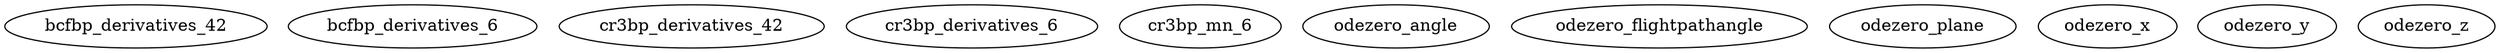 /* Created by mdot for Matlab */
digraph m2html {

  bcfbp_derivatives_42 [URL="bcfbp_derivatives_42.html"];
  bcfbp_derivatives_6 [URL="bcfbp_derivatives_6.html"];
  cr3bp_derivatives_42 [URL="cr3bp_derivatives_42.html"];
  cr3bp_derivatives_6 [URL="cr3bp_derivatives_6.html"];
  cr3bp_mn_6 [URL="cr3bp_mn_6.html"];
  odezero_angle [URL="odezero_angle.html"];
  odezero_flightpathangle [URL="odezero_flightpathangle.html"];
  odezero_plane [URL="odezero_plane.html"];
  odezero_x [URL="odezero_x.html"];
  odezero_y [URL="odezero_y.html"];
  odezero_z [URL="odezero_z.html"];
}